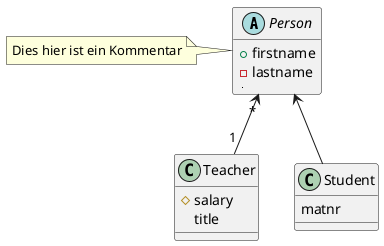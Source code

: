@startuml
abstract class Person {
+firstname
-lastname
||
'Kommentar im Code'
}
class Teacher {
#salary
title
}
class Student {
matnr
}

note "Dies hier ist ein Kommentar" as firstComment
firstComment.Person
Person "*" <-- "1" Teacher
Person <-- Student
@enduml